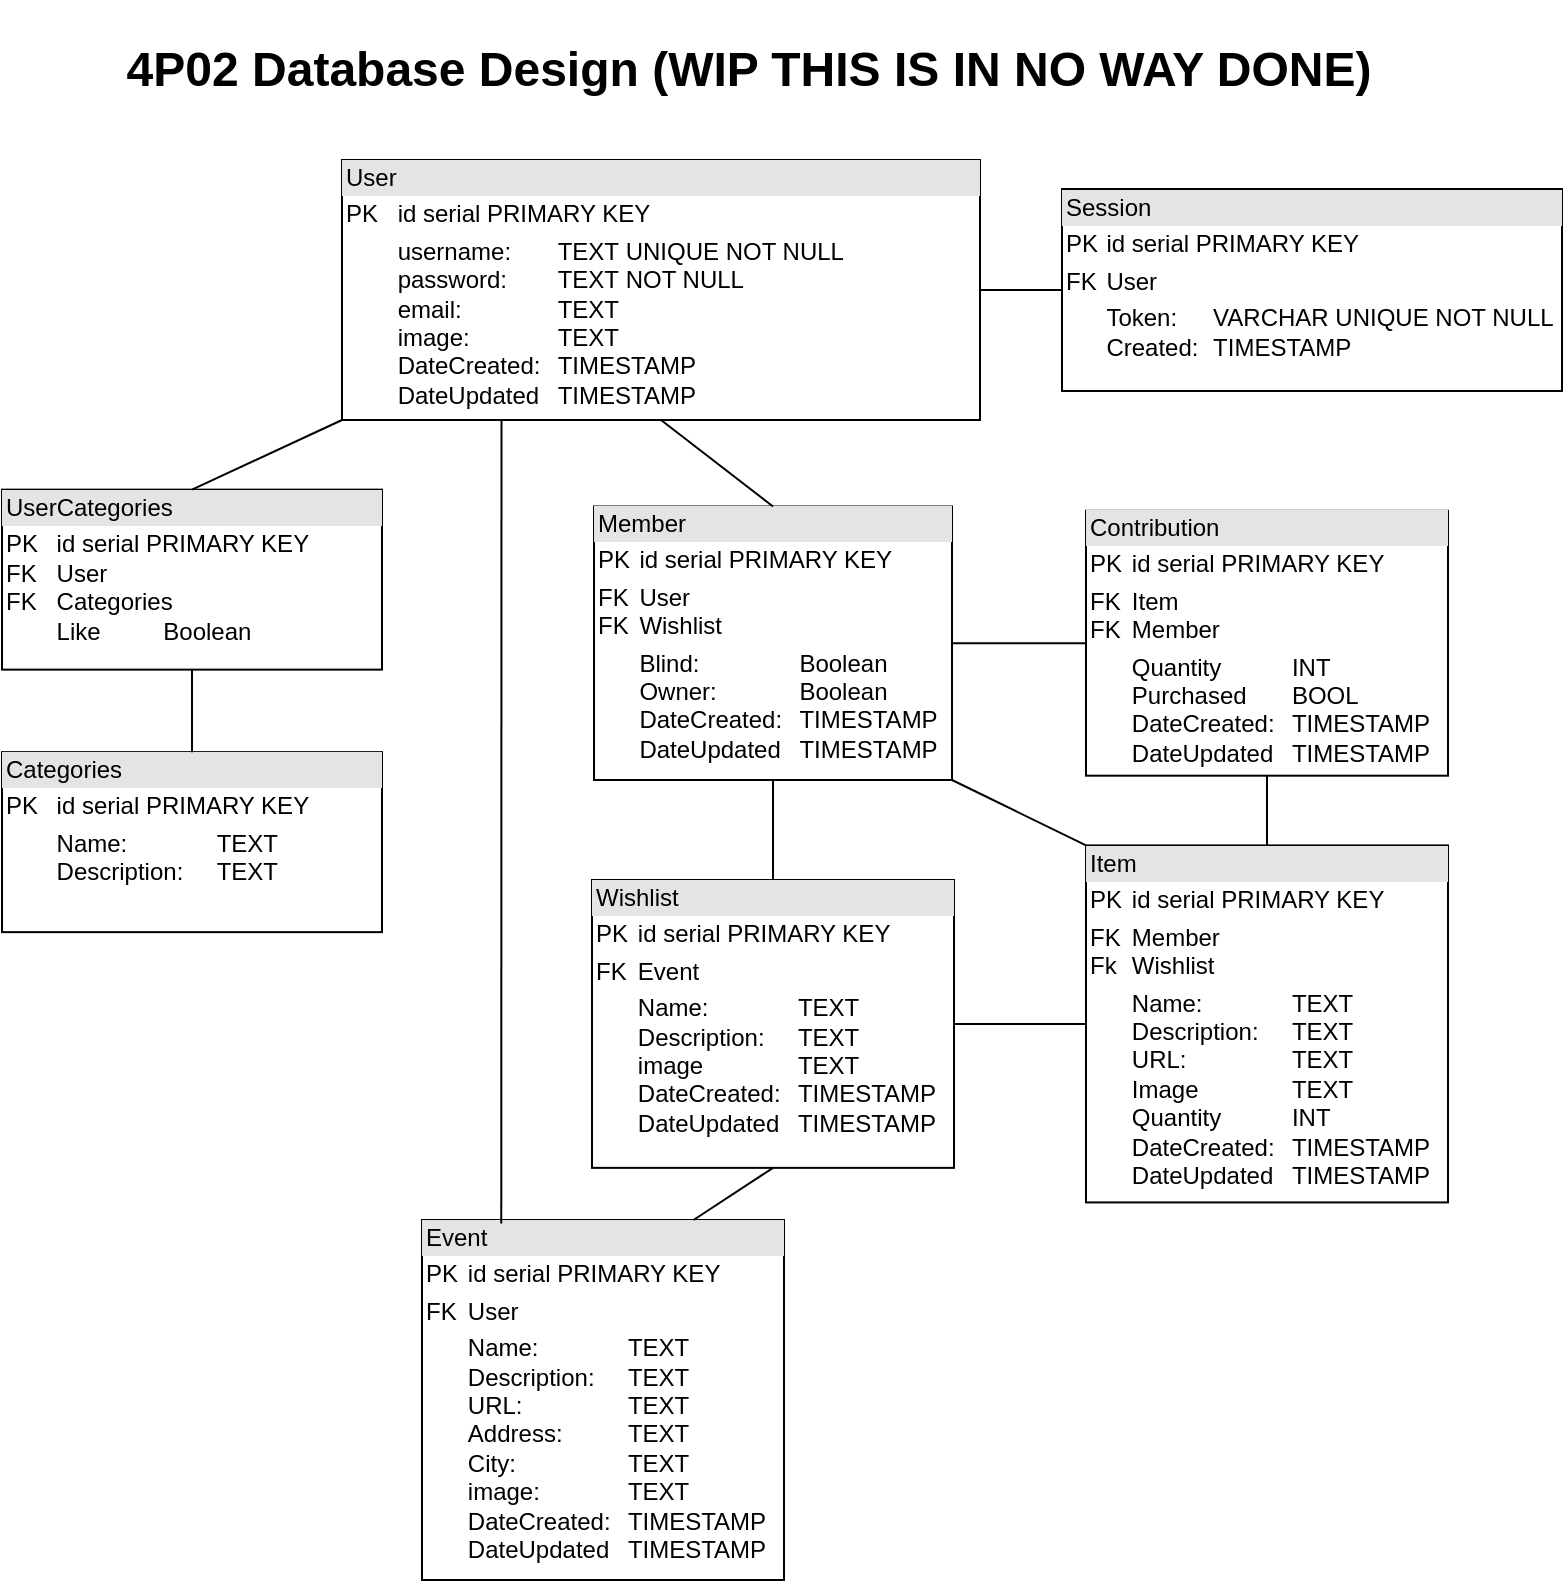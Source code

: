<mxfile version="26.0.10">
  <diagram name="Page-1" id="TSsa0Ury9RKS_ktHxRa_">
    <mxGraphModel dx="1288" dy="568" grid="1" gridSize="10" guides="1" tooltips="1" connect="1" arrows="1" fold="1" page="1" pageScale="1" pageWidth="827" pageHeight="1169" math="0" shadow="0">
      <root>
        <mxCell id="0" />
        <mxCell id="1" parent="0" />
        <mxCell id="YkZeL2ZCBzIvdvD2JWEx-32" value="&lt;div style=&quot;box-sizing: border-box; width: 100%; background: rgb(228, 228, 228); padding: 2px;&quot;&gt;User&lt;/div&gt;&lt;table style=&quot;width:100%;font-size:1em;&quot; cellpadding=&quot;2&quot; cellspacing=&quot;0&quot;&gt;&lt;tbody&gt;&lt;tr&gt;&lt;td&gt;PK&lt;/td&gt;&lt;td&gt;id serial PRIMARY KEY&lt;/td&gt;&lt;/tr&gt;&lt;tr&gt;&lt;td&gt;&lt;br&gt;&lt;/td&gt;&lt;td&gt;username:&lt;span style=&quot;white-space: pre;&quot;&gt;&#x9;&lt;/span&gt;TEXT&amp;nbsp;UNIQUE NOT NULL&lt;br&gt;password:&lt;span style=&quot;white-space: pre;&quot;&gt;&#x9;&lt;/span&gt;TEXT&amp;nbsp;NOT NULL&lt;br&gt;email:&amp;nbsp;&lt;span style=&quot;white-space: pre;&quot;&gt;&#x9;&lt;/span&gt;&lt;span style=&quot;white-space: pre;&quot;&gt;&#x9;&lt;/span&gt;TEXT&lt;br&gt;image:&lt;span style=&quot;white-space: pre;&quot;&gt;&#x9;&lt;/span&gt;&lt;span style=&quot;white-space: pre;&quot;&gt;&#x9;&lt;/span&gt;TEXT&lt;br&gt;DateCreated:&lt;span style=&quot;white-space: pre;&quot;&gt;&#x9;&lt;/span&gt;TIMESTAMP&lt;br&gt;DateUpdated&lt;span style=&quot;white-space: pre;&quot;&gt;&#x9;&lt;/span&gt;TIMESTAMP&lt;/td&gt;&lt;/tr&gt;&lt;/tbody&gt;&lt;/table&gt;" style="verticalAlign=top;align=left;overflow=fill;html=1;whiteSpace=wrap;" parent="1" vertex="1">
          <mxGeometry x="210" y="80" width="319" height="130" as="geometry" />
        </mxCell>
        <mxCell id="YkZeL2ZCBzIvdvD2JWEx-33" value="&lt;div style=&quot;box-sizing: border-box; width: 100%; background: rgb(228, 228, 228); padding: 2px;&quot;&gt;Item&lt;/div&gt;&lt;table style=&quot;width:100%;font-size:1em;&quot; cellpadding=&quot;2&quot; cellspacing=&quot;0&quot;&gt;&lt;tbody&gt;&lt;tr&gt;&lt;td&gt;PK&lt;/td&gt;&lt;td&gt;id serial PRIMARY KEY&lt;br&gt;&lt;/td&gt;&lt;/tr&gt;&lt;tr&gt;&lt;td&gt;FK&lt;br&gt;Fk&lt;/td&gt;&lt;td&gt;Member&lt;br&gt;Wishlist&lt;/td&gt;&lt;/tr&gt;&lt;tr&gt;&lt;td&gt;&lt;br&gt;&lt;/td&gt;&lt;td&gt;Name:&lt;span style=&quot;white-space: pre;&quot;&gt;&#x9;&lt;span style=&quot;white-space: pre;&quot;&gt;&#x9;&lt;/span&gt;&lt;/span&gt;TEXT&lt;br&gt;Description:&lt;span style=&quot;white-space: pre;&quot;&gt;&#x9;&lt;/span&gt;TEXT&lt;br&gt;URL:&lt;span style=&quot;white-space: pre;&quot;&gt;&#x9;&lt;span style=&quot;white-space: pre;&quot;&gt;&#x9;&lt;/span&gt;&lt;/span&gt;TEXT&lt;br&gt;Image&lt;span style=&quot;white-space: pre;&quot;&gt;&#x9;&lt;/span&gt;&lt;span style=&quot;white-space: pre;&quot;&gt;&#x9;&lt;/span&gt;TEXT&lt;br&gt;Quantity&lt;span style=&quot;white-space: pre;&quot;&gt;&#x9;&lt;/span&gt;&lt;span style=&quot;white-space: pre;&quot;&gt;&#x9;&lt;/span&gt;INT&lt;br&gt;DateCreated:&lt;span style=&quot;white-space: pre;&quot;&gt;&#x9;&lt;/span&gt;TIMESTAMP&lt;br&gt;DateUpdated&lt;span style=&quot;white-space: pre;&quot;&gt;&#x9;&lt;/span&gt;TIMESTAMP&lt;/td&gt;&lt;/tr&gt;&lt;/tbody&gt;&lt;/table&gt;" style="verticalAlign=top;align=left;overflow=fill;html=1;whiteSpace=wrap;" parent="1" vertex="1">
          <mxGeometry x="582" y="422.71" width="181" height="178.5" as="geometry" />
        </mxCell>
        <mxCell id="YkZeL2ZCBzIvdvD2JWEx-46" value="&lt;div style=&quot;box-sizing: border-box; width: 100%; background: rgb(228, 228, 228); padding: 2px;&quot;&gt;Categories&lt;/div&gt;&lt;table style=&quot;width:100%;font-size:1em;&quot; cellpadding=&quot;2&quot; cellspacing=&quot;0&quot;&gt;&lt;tbody&gt;&lt;tr&gt;&lt;td&gt;PK&lt;br&gt;&lt;/td&gt;&lt;td&gt;id serial PRIMARY KEY&lt;br&gt;&lt;/td&gt;&lt;/tr&gt;&lt;tr&gt;&lt;td&gt;&lt;br&gt;&lt;/td&gt;&lt;td&gt;Name:&lt;span style=&quot;white-space: pre;&quot;&gt;&#x9;&lt;span style=&quot;white-space: pre;&quot;&gt;&#x9;&lt;/span&gt;&lt;/span&gt;TEXT&lt;br&gt;Description:&lt;span style=&quot;white-space: pre;&quot;&gt;&#x9;&lt;/span&gt;TEXT&lt;br&gt;&lt;/td&gt;&lt;/tr&gt;&lt;tr&gt;&lt;td&gt;&lt;/td&gt;&lt;td&gt;&lt;br&gt;&lt;/td&gt;&lt;/tr&gt;&lt;/tbody&gt;&lt;/table&gt;" style="verticalAlign=top;align=left;overflow=fill;html=1;whiteSpace=wrap;" parent="1" vertex="1">
          <mxGeometry x="40" y="376.07" width="190" height="90" as="geometry" />
        </mxCell>
        <mxCell id="YkZeL2ZCBzIvdvD2JWEx-48" value="&lt;div style=&quot;box-sizing: border-box; width: 100%; background: rgb(228, 228, 228); padding: 2px;&quot;&gt;UserCategories&lt;/div&gt;&lt;table style=&quot;width:100%;font-size:1em;&quot; cellpadding=&quot;2&quot; cellspacing=&quot;0&quot;&gt;&lt;tbody&gt;&lt;tr&gt;&lt;td&gt;PK&lt;br&gt;FK&lt;br&gt;FK&lt;br&gt;&lt;br&gt;&lt;/td&gt;&lt;td&gt;id serial PRIMARY KEY&lt;br&gt;User&lt;br&gt;Categories&lt;br&gt;Like&lt;span style=&quot;white-space: pre;&quot;&gt;&#x9;&lt;/span&gt;&lt;span style=&quot;white-space: pre;&quot;&gt;&#x9;&lt;/span&gt;Boolean&lt;/td&gt;&lt;/tr&gt;&lt;tr&gt;&lt;td&gt;&lt;/td&gt;&lt;td&gt;&lt;br&gt;&lt;/td&gt;&lt;/tr&gt;&lt;/tbody&gt;&lt;/table&gt;" style="verticalAlign=top;align=left;overflow=fill;html=1;whiteSpace=wrap;" parent="1" vertex="1">
          <mxGeometry x="40" y="244.82" width="190" height="90" as="geometry" />
        </mxCell>
        <mxCell id="YkZeL2ZCBzIvdvD2JWEx-51" value="" style="endArrow=none;html=1;rounded=0;exitX=0;exitY=1;exitDx=0;exitDy=0;entryX=0.5;entryY=0;entryDx=0;entryDy=0;" parent="1" source="YkZeL2ZCBzIvdvD2JWEx-32" target="YkZeL2ZCBzIvdvD2JWEx-48" edge="1">
          <mxGeometry width="50" height="50" relative="1" as="geometry">
            <mxPoint x="759" y="549" as="sourcePoint" />
            <mxPoint x="559" y="769" as="targetPoint" />
          </mxGeometry>
        </mxCell>
        <mxCell id="YkZeL2ZCBzIvdvD2JWEx-52" value="" style="endArrow=none;html=1;rounded=0;entryX=0.5;entryY=0;entryDx=0;entryDy=0;exitX=0.5;exitY=1;exitDx=0;exitDy=0;" parent="1" source="YkZeL2ZCBzIvdvD2JWEx-48" target="YkZeL2ZCBzIvdvD2JWEx-46" edge="1">
          <mxGeometry width="50" height="50" relative="1" as="geometry">
            <mxPoint x="360" y="164.82" as="sourcePoint" />
            <mxPoint x="410" y="114.82" as="targetPoint" />
          </mxGeometry>
        </mxCell>
        <mxCell id="74I1PrQQdolkyrSYqhV1-4" value="" style="endArrow=none;html=1;rounded=0;entryX=1;entryY=0.5;entryDx=0;entryDy=0;exitX=0;exitY=0.5;exitDx=0;exitDy=0;" parent="1" source="YkZeL2ZCBzIvdvD2JWEx-33" target="RcqJE7raZ5ugtFAX7M00-11" edge="1">
          <mxGeometry width="50" height="50" relative="1" as="geometry">
            <mxPoint x="143.5" y="859.47" as="sourcePoint" />
            <mxPoint x="156" y="802.47" as="targetPoint" />
          </mxGeometry>
        </mxCell>
        <mxCell id="74I1PrQQdolkyrSYqhV1-5" value="&lt;div style=&quot;box-sizing: border-box; width: 100%; background: rgb(228, 228, 228); padding: 2px;&quot;&gt;Session&lt;/div&gt;&lt;table style=&quot;width:100%;font-size:1em;&quot; cellpadding=&quot;2&quot; cellspacing=&quot;0&quot;&gt;&lt;tbody&gt;&lt;tr&gt;&lt;td&gt;PK&lt;/td&gt;&lt;td&gt;id serial PRIMARY KEY&lt;br&gt;&lt;/td&gt;&lt;/tr&gt;&lt;tr&gt;&lt;td&gt;FK&lt;br&gt;&lt;/td&gt;&lt;td&gt;User&lt;/td&gt;&lt;/tr&gt;&lt;tr&gt;&lt;td&gt;&lt;/td&gt;&lt;td&gt;Token:&lt;span style=&quot;white-space: pre;&quot;&gt;&lt;span style=&quot;white-space: pre;&quot;&gt;&#x9;&lt;/span&gt;&lt;/span&gt;VARCHAR UNIQUE NOT NULL&lt;br&gt;Created:&amp;nbsp;&lt;span style=&quot;white-space: pre;&quot;&gt;&#x9;&lt;/span&gt;TIMESTAMP&lt;/td&gt;&lt;/tr&gt;&lt;/tbody&gt;&lt;/table&gt;" style="verticalAlign=top;align=left;overflow=fill;html=1;whiteSpace=wrap;" parent="1" vertex="1">
          <mxGeometry x="570" y="94.5" width="250" height="101" as="geometry" />
        </mxCell>
        <mxCell id="74I1PrQQdolkyrSYqhV1-6" value="" style="endArrow=none;html=1;rounded=0;exitX=0;exitY=0.5;exitDx=0;exitDy=0;entryX=1;entryY=0.5;entryDx=0;entryDy=0;" parent="1" source="74I1PrQQdolkyrSYqhV1-5" target="YkZeL2ZCBzIvdvD2JWEx-32" edge="1">
          <mxGeometry width="50" height="50" relative="1" as="geometry">
            <mxPoint x="470" y="304" as="sourcePoint" />
            <mxPoint x="520" y="254" as="targetPoint" />
          </mxGeometry>
        </mxCell>
        <mxCell id="RcqJE7raZ5ugtFAX7M00-1" value="&lt;div style=&quot;box-sizing: border-box; width: 100%; background: rgb(228, 228, 228); padding: 2px;&quot;&gt;Member&lt;/div&gt;&lt;table style=&quot;width:100%;font-size:1em;&quot; cellpadding=&quot;2&quot; cellspacing=&quot;0&quot;&gt;&lt;tbody&gt;&lt;tr&gt;&lt;td&gt;PK&lt;/td&gt;&lt;td&gt;id serial PRIMARY KEY&lt;/td&gt;&lt;/tr&gt;&lt;tr&gt;&lt;td&gt;FK&lt;br&gt;FK&lt;/td&gt;&lt;td&gt;User&lt;br&gt;Wishlist&lt;br&gt;&lt;/td&gt;&lt;/tr&gt;&lt;tr&gt;&lt;td&gt;&lt;br&gt;&lt;/td&gt;&lt;td&gt;Blind: &lt;span style=&quot;white-space: pre;&quot;&gt;&#x9;&lt;span style=&quot;white-space: pre;&quot;&gt;&#x9;&lt;/span&gt;&lt;/span&gt;Boolean&lt;br&gt;Owner:&lt;span style=&quot;white-space: pre;&quot;&gt;&#x9;&lt;/span&gt;&lt;span style=&quot;white-space: pre;&quot;&gt;&#x9;&lt;/span&gt;Boolean&lt;br&gt;DateCreated:&lt;span style=&quot;white-space: pre;&quot;&gt;&#x9;&lt;/span&gt;TIMESTAMP&lt;br&gt;DateUpdated&lt;span style=&quot;white-space: pre;&quot;&gt;&#x9;&lt;/span&gt;TIMESTAMP&lt;/td&gt;&lt;/tr&gt;&lt;/tbody&gt;&lt;/table&gt;" style="verticalAlign=top;align=left;overflow=fill;html=1;whiteSpace=wrap;" parent="1" vertex="1">
          <mxGeometry x="336" y="253.25" width="179" height="136.75" as="geometry" />
        </mxCell>
        <mxCell id="RcqJE7raZ5ugtFAX7M00-5" value="" style="endArrow=none;html=1;rounded=0;entryX=0.5;entryY=0;entryDx=0;entryDy=0;exitX=0.5;exitY=1;exitDx=0;exitDy=0;" parent="1" source="YkZeL2ZCBzIvdvD2JWEx-32" target="RcqJE7raZ5ugtFAX7M00-1" edge="1">
          <mxGeometry width="50" height="50" relative="1" as="geometry">
            <mxPoint x="367.5" y="729" as="sourcePoint" />
            <mxPoint x="215" y="645" as="targetPoint" />
          </mxGeometry>
        </mxCell>
        <mxCell id="RcqJE7raZ5ugtFAX7M00-7" value="&lt;div style=&quot;box-sizing: border-box; width: 100%; background: rgb(228, 228, 228); padding: 2px;&quot;&gt;Event&lt;/div&gt;&lt;table style=&quot;width:100%;font-size:1em;&quot; cellpadding=&quot;2&quot; cellspacing=&quot;0&quot;&gt;&lt;tbody&gt;&lt;tr&gt;&lt;td&gt;PK&lt;/td&gt;&lt;td&gt;id serial PRIMARY KEY&lt;br&gt;&lt;/td&gt;&lt;/tr&gt;&lt;tr&gt;&lt;td&gt;FK&lt;br&gt;&lt;/td&gt;&lt;td&gt;User&lt;br&gt;&lt;/td&gt;&lt;/tr&gt;&lt;tr&gt;&lt;td&gt;&lt;br&gt;&lt;/td&gt;&lt;td&gt;Name:&lt;span style=&quot;white-space: pre;&quot;&gt;&#x9;&lt;span style=&quot;white-space: pre;&quot;&gt;&#x9;&lt;/span&gt;&lt;/span&gt;TEXT&lt;br&gt;Description:&lt;span style=&quot;white-space: pre;&quot;&gt;&#x9;&lt;/span&gt;TEXT&lt;br&gt;URL:&lt;span style=&quot;white-space: pre;&quot;&gt;&#x9;&lt;span style=&quot;white-space: pre;&quot;&gt;&#x9;&lt;/span&gt;&lt;/span&gt;TEXT&lt;br&gt;Address:&amp;nbsp;&lt;span style=&quot;white-space: pre;&quot;&gt;&#x9;&lt;span style=&quot;white-space: pre;&quot;&gt;&#x9;&lt;/span&gt;&lt;/span&gt;TEXT&lt;br&gt;City:&amp;nbsp;&lt;span style=&quot;white-space: pre;&quot;&gt;&#x9;&lt;span style=&quot;white-space: pre;&quot;&gt;&#x9;&lt;/span&gt;&lt;/span&gt;TEXT&lt;br&gt;image:&amp;nbsp;&lt;span style=&quot;white-space: pre;&quot;&gt;&#x9;&lt;/span&gt;&lt;span style=&quot;white-space: pre;&quot;&gt;&#x9;&lt;/span&gt;TEXT&lt;br&gt;DateCreated:&lt;span style=&quot;white-space: pre;&quot;&gt;&#x9;&lt;/span&gt;TIMESTAMP&lt;br&gt;DateUpdated&lt;span style=&quot;white-space: pre;&quot;&gt;&#x9;&lt;/span&gt;TIMESTAMP&lt;/td&gt;&lt;/tr&gt;&lt;/tbody&gt;&lt;/table&gt;" style="verticalAlign=top;align=left;overflow=fill;html=1;whiteSpace=wrap;" parent="1" vertex="1">
          <mxGeometry x="250" y="610" width="181" height="180" as="geometry" />
        </mxCell>
        <mxCell id="RcqJE7raZ5ugtFAX7M00-8" value="&lt;h1&gt;4P02 Database Design (WIP THIS IS IN NO WAY DONE)&lt;/h1&gt;" style="text;html=1;align=center;verticalAlign=middle;resizable=0;points=[];autosize=1;strokeColor=none;fillColor=none;shadow=0;" parent="1" vertex="1">
          <mxGeometry x="88" width="650" height="70" as="geometry" />
        </mxCell>
        <mxCell id="RcqJE7raZ5ugtFAX7M00-9" value="&lt;div style=&quot;box-sizing: border-box; width: 100%; background: rgb(228, 228, 228); padding: 2px;&quot;&gt;Contribution&lt;/div&gt;&lt;table style=&quot;width:100%;font-size:1em;&quot; cellpadding=&quot;2&quot; cellspacing=&quot;0&quot;&gt;&lt;tbody&gt;&lt;tr&gt;&lt;td&gt;PK&lt;/td&gt;&lt;td&gt;id serial PRIMARY KEY&lt;br&gt;&lt;/td&gt;&lt;/tr&gt;&lt;tr&gt;&lt;td&gt;FK&lt;br&gt;FK&lt;/td&gt;&lt;td&gt;Item&lt;br&gt;Member&lt;/td&gt;&lt;/tr&gt;&lt;tr&gt;&lt;td&gt;&lt;br&gt;&lt;/td&gt;&lt;td&gt;Quantity&lt;span style=&quot;white-space: pre;&quot;&gt;&#x9;&lt;/span&gt;&lt;span style=&quot;white-space: pre;&quot;&gt;&#x9;&lt;/span&gt;INT&lt;br&gt;Purchased&lt;span style=&quot;white-space: pre;&quot;&gt;&#x9;&lt;/span&gt;BOOL&lt;br&gt;DateCreated:&lt;span style=&quot;white-space: pre;&quot;&gt;&#x9;&lt;/span&gt;TIMESTAMP&lt;br&gt;DateUpdated&lt;span style=&quot;white-space: pre;&quot;&gt;&#x9;&lt;/span&gt;TIMESTAMP&lt;/td&gt;&lt;/tr&gt;&lt;/tbody&gt;&lt;/table&gt;" style="verticalAlign=top;align=left;overflow=fill;html=1;whiteSpace=wrap;" parent="1" vertex="1">
          <mxGeometry x="582" y="255.41" width="181" height="132.43" as="geometry" />
        </mxCell>
        <mxCell id="RcqJE7raZ5ugtFAX7M00-11" value="&lt;div style=&quot;box-sizing: border-box; width: 100%; background: rgb(228, 228, 228); padding: 2px;&quot;&gt;Wishlist&lt;/div&gt;&lt;table style=&quot;width:100%;font-size:1em;&quot; cellpadding=&quot;2&quot; cellspacing=&quot;0&quot;&gt;&lt;tbody&gt;&lt;tr&gt;&lt;td&gt;PK&lt;/td&gt;&lt;td&gt;id serial PRIMARY KEY&lt;br&gt;&lt;/td&gt;&lt;/tr&gt;&lt;tr&gt;&lt;td&gt;FK&lt;br&gt;&lt;/td&gt;&lt;td&gt;Event&lt;br&gt;&lt;/td&gt;&lt;/tr&gt;&lt;tr&gt;&lt;td&gt;&lt;br&gt;&lt;/td&gt;&lt;td&gt;Name:&lt;span style=&quot;white-space: pre;&quot;&gt;&#x9;&lt;span style=&quot;white-space: pre;&quot;&gt;&#x9;&lt;/span&gt;&lt;/span&gt;TEXT&lt;br&gt;Description:&lt;span style=&quot;white-space: pre;&quot;&gt;&#x9;&lt;/span&gt;TEXT&lt;br&gt;image &lt;span style=&quot;white-space: pre;&quot;&gt;&#x9;&lt;/span&gt;&lt;span style=&quot;white-space: pre;&quot;&gt;&#x9;&lt;/span&gt;TEXT&lt;br&gt;DateCreated:&lt;span style=&quot;white-space: pre;&quot;&gt;&#x9;&lt;/span&gt;TIMESTAMP&lt;br&gt;DateUpdated&lt;span style=&quot;white-space: pre;&quot;&gt;&#x9;&lt;/span&gt;TIMESTAMP&lt;br&gt;&lt;br&gt;&lt;/td&gt;&lt;/tr&gt;&lt;/tbody&gt;&lt;/table&gt;" style="verticalAlign=top;align=left;overflow=fill;html=1;whiteSpace=wrap;" parent="1" vertex="1">
          <mxGeometry x="335" y="440.0" width="181" height="143.93" as="geometry" />
        </mxCell>
        <mxCell id="RcqJE7raZ5ugtFAX7M00-13" value="" style="endArrow=none;html=1;rounded=0;entryX=0.5;entryY=1;entryDx=0;entryDy=0;exitX=0.5;exitY=0;exitDx=0;exitDy=0;" parent="1" source="YkZeL2ZCBzIvdvD2JWEx-33" target="RcqJE7raZ5ugtFAX7M00-9" edge="1">
          <mxGeometry width="50" height="50" relative="1" as="geometry">
            <mxPoint x="692" y="385.75" as="sourcePoint" />
            <mxPoint x="453" y="490.5" as="targetPoint" />
          </mxGeometry>
        </mxCell>
        <mxCell id="RcqJE7raZ5ugtFAX7M00-14" value="" style="endArrow=none;html=1;rounded=0;entryX=0.75;entryY=0;entryDx=0;entryDy=0;exitX=0.5;exitY=1;exitDx=0;exitDy=0;" parent="1" source="RcqJE7raZ5ugtFAX7M00-11" target="RcqJE7raZ5ugtFAX7M00-7" edge="1">
          <mxGeometry width="50" height="50" relative="1" as="geometry">
            <mxPoint x="658" y="475.25" as="sourcePoint" />
            <mxPoint x="349.5" y="599.25" as="targetPoint" />
          </mxGeometry>
        </mxCell>
        <mxCell id="RcqJE7raZ5ugtFAX7M00-15" value="" style="endArrow=none;html=1;rounded=0;entryX=1;entryY=0.5;entryDx=0;entryDy=0;exitX=0;exitY=0.5;exitDx=0;exitDy=0;" parent="1" source="RcqJE7raZ5ugtFAX7M00-9" target="RcqJE7raZ5ugtFAX7M00-1" edge="1">
          <mxGeometry width="50" height="50" relative="1" as="geometry">
            <mxPoint x="656" y="472.5" as="sourcePoint" />
            <mxPoint x="557" y="472.5" as="targetPoint" />
          </mxGeometry>
        </mxCell>
        <mxCell id="RcqJE7raZ5ugtFAX7M00-16" value="" style="endArrow=none;html=1;rounded=0;entryX=0.5;entryY=1;entryDx=0;entryDy=0;exitX=0.5;exitY=0;exitDx=0;exitDy=0;" parent="1" source="RcqJE7raZ5ugtFAX7M00-11" target="RcqJE7raZ5ugtFAX7M00-1" edge="1">
          <mxGeometry width="50" height="50" relative="1" as="geometry">
            <mxPoint x="656" y="493" as="sourcePoint" />
            <mxPoint x="537" y="493" as="targetPoint" />
          </mxGeometry>
        </mxCell>
        <mxCell id="RcqJE7raZ5ugtFAX7M00-17" value="" style="endArrow=none;html=1;rounded=0;entryX=1;entryY=1;entryDx=0;entryDy=0;exitX=0;exitY=0;exitDx=0;exitDy=0;" parent="1" source="YkZeL2ZCBzIvdvD2JWEx-33" target="RcqJE7raZ5ugtFAX7M00-1" edge="1">
          <mxGeometry width="50" height="50" relative="1" as="geometry">
            <mxPoint x="656" y="324" as="sourcePoint" />
            <mxPoint x="525" y="325" as="targetPoint" />
          </mxGeometry>
        </mxCell>
        <mxCell id="RcqJE7raZ5ugtFAX7M00-18" value="" style="endArrow=none;html=1;rounded=0;entryX=0.219;entryY=0.01;entryDx=0;entryDy=0;exitX=0.25;exitY=1;exitDx=0;exitDy=0;entryPerimeter=0;" parent="1" source="YkZeL2ZCBzIvdvD2JWEx-32" target="RcqJE7raZ5ugtFAX7M00-7" edge="1">
          <mxGeometry width="50" height="50" relative="1" as="geometry">
            <mxPoint x="380" y="220" as="sourcePoint" />
            <mxPoint x="380" y="267" as="targetPoint" />
          </mxGeometry>
        </mxCell>
      </root>
    </mxGraphModel>
  </diagram>
</mxfile>
